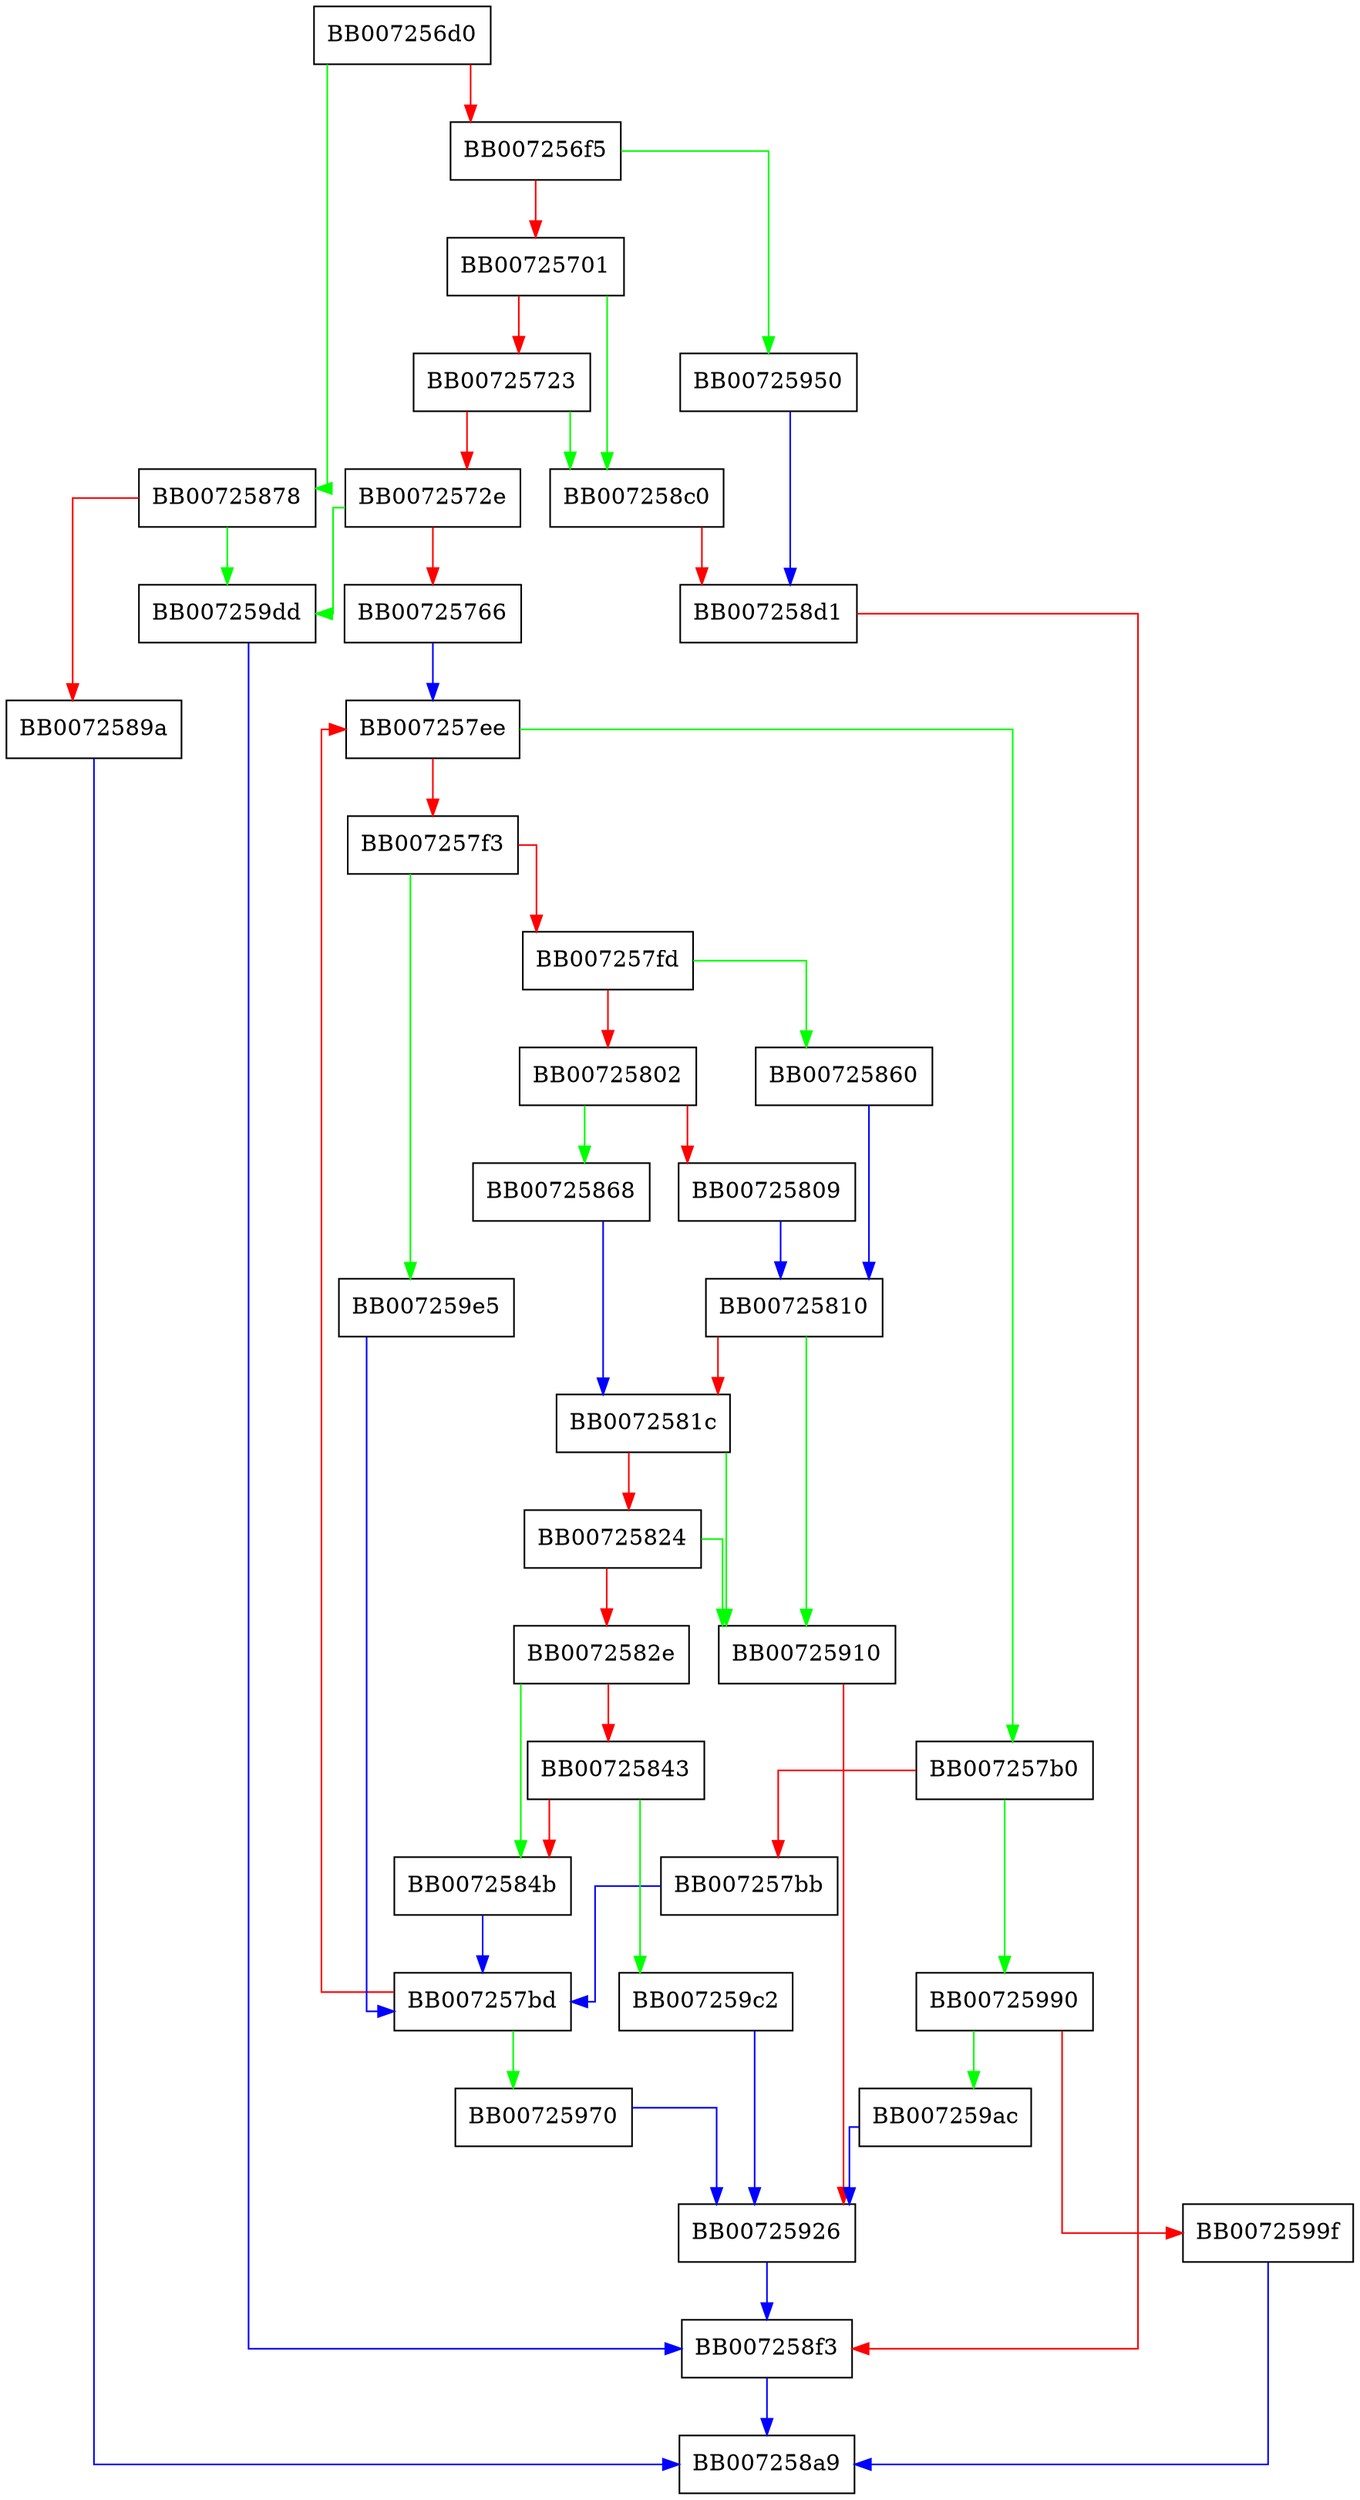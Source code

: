 digraph bn_compute_wNAF {
  node [shape="box"];
  graph [splines=ortho];
  BB007256d0 -> BB00725878 [color="green"];
  BB007256d0 -> BB007256f5 [color="red"];
  BB007256f5 -> BB00725950 [color="green"];
  BB007256f5 -> BB00725701 [color="red"];
  BB00725701 -> BB007258c0 [color="green"];
  BB00725701 -> BB00725723 [color="red"];
  BB00725723 -> BB007258c0 [color="green"];
  BB00725723 -> BB0072572e [color="red"];
  BB0072572e -> BB007259dd [color="green"];
  BB0072572e -> BB00725766 [color="red"];
  BB00725766 -> BB007257ee [color="blue"];
  BB007257b0 -> BB00725990 [color="green"];
  BB007257b0 -> BB007257bb [color="red"];
  BB007257bb -> BB007257bd [color="blue"];
  BB007257bd -> BB00725970 [color="green"];
  BB007257bd -> BB007257ee [color="red"];
  BB007257ee -> BB007257b0 [color="green"];
  BB007257ee -> BB007257f3 [color="red"];
  BB007257f3 -> BB007259e5 [color="green"];
  BB007257f3 -> BB007257fd [color="red"];
  BB007257fd -> BB00725860 [color="green"];
  BB007257fd -> BB00725802 [color="red"];
  BB00725802 -> BB00725868 [color="green"];
  BB00725802 -> BB00725809 [color="red"];
  BB00725809 -> BB00725810 [color="blue"];
  BB00725810 -> BB00725910 [color="green"];
  BB00725810 -> BB0072581c [color="red"];
  BB0072581c -> BB00725910 [color="green"];
  BB0072581c -> BB00725824 [color="red"];
  BB00725824 -> BB00725910 [color="green"];
  BB00725824 -> BB0072582e [color="red"];
  BB0072582e -> BB0072584b [color="green"];
  BB0072582e -> BB00725843 [color="red"];
  BB00725843 -> BB007259c2 [color="green"];
  BB00725843 -> BB0072584b [color="red"];
  BB0072584b -> BB007257bd [color="blue"];
  BB00725860 -> BB00725810 [color="blue"];
  BB00725868 -> BB0072581c [color="blue"];
  BB00725878 -> BB007259dd [color="green"];
  BB00725878 -> BB0072589a [color="red"];
  BB0072589a -> BB007258a9 [color="blue"];
  BB007258c0 -> BB007258d1 [color="red"];
  BB007258d1 -> BB007258f3 [color="red"];
  BB007258f3 -> BB007258a9 [color="blue"];
  BB00725910 -> BB00725926 [color="red"];
  BB00725926 -> BB007258f3 [color="blue"];
  BB00725950 -> BB007258d1 [color="blue"];
  BB00725970 -> BB00725926 [color="blue"];
  BB00725990 -> BB007259ac [color="green"];
  BB00725990 -> BB0072599f [color="red"];
  BB0072599f -> BB007258a9 [color="blue"];
  BB007259ac -> BB00725926 [color="blue"];
  BB007259c2 -> BB00725926 [color="blue"];
  BB007259dd -> BB007258f3 [color="blue"];
  BB007259e5 -> BB007257bd [color="blue"];
}